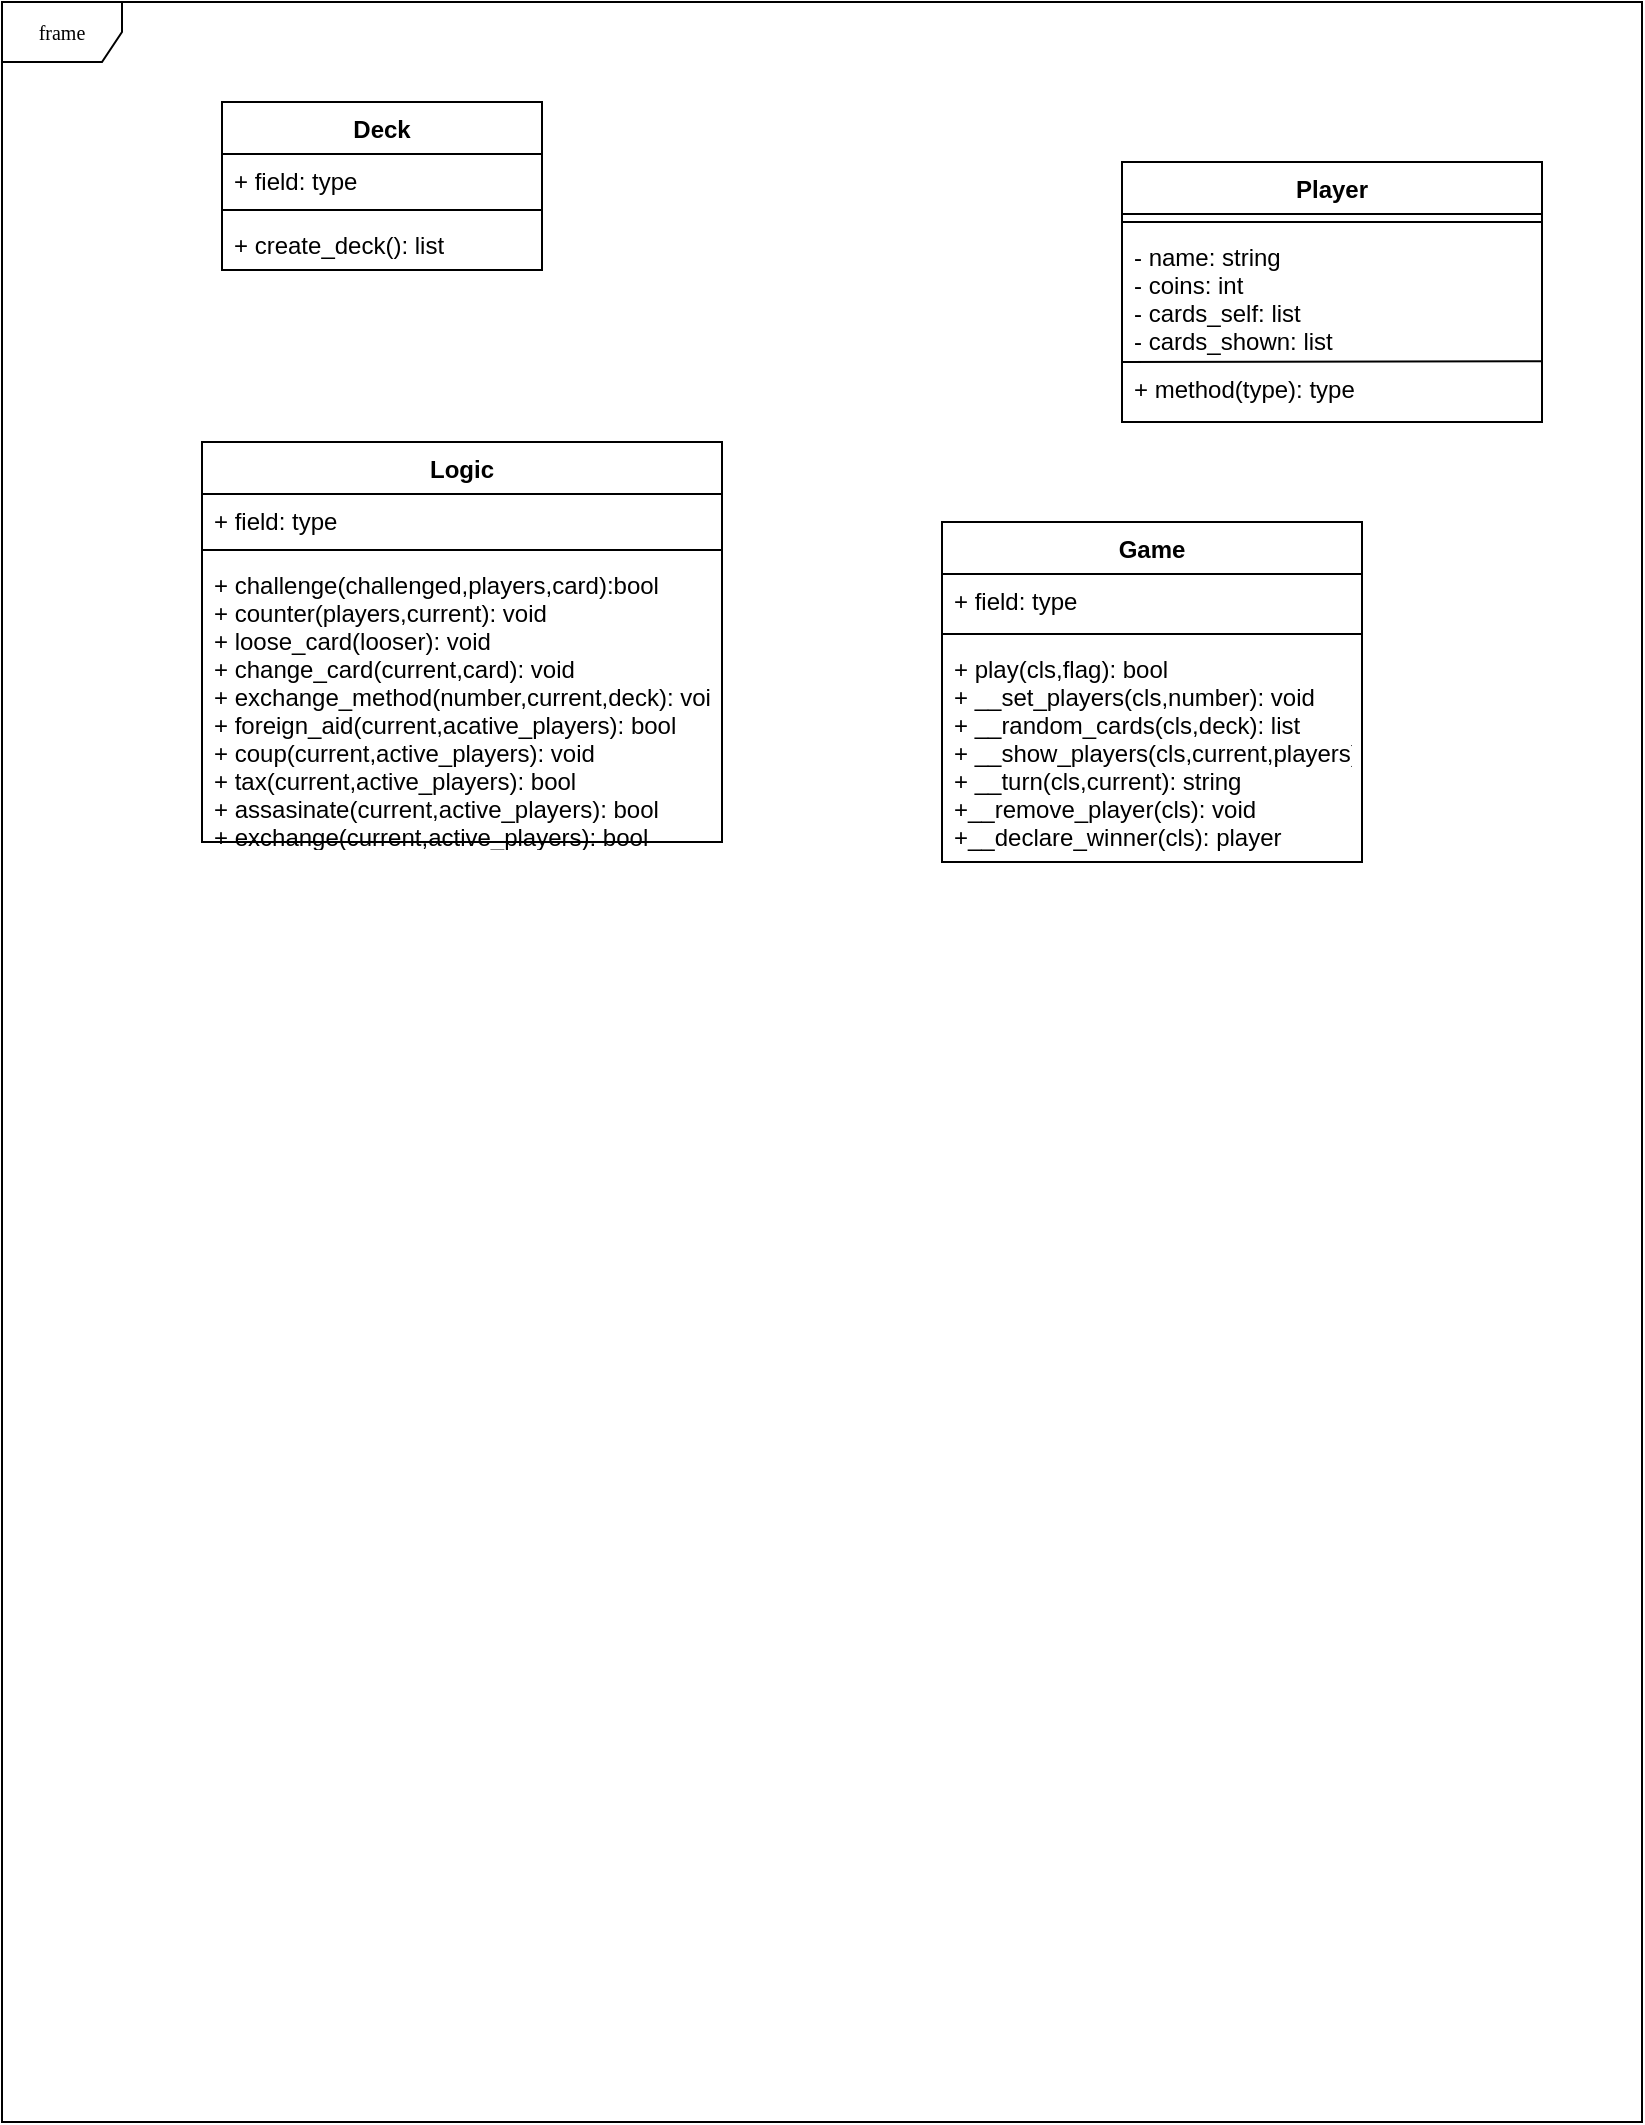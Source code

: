 <mxfile version="14.6.3" type="device"><diagram name="Page-1" id="c4acf3e9-155e-7222-9cf6-157b1a14988f"><mxGraphModel dx="1038" dy="580" grid="1" gridSize="10" guides="1" tooltips="1" connect="1" arrows="1" fold="1" page="1" pageScale="1" pageWidth="850" pageHeight="1100" background="#ffffff" math="0" shadow="0"><root><mxCell id="0"/><mxCell id="1" parent="0"/><mxCell id="17acba5748e5396b-1" value="frame" style="shape=umlFrame;whiteSpace=wrap;html=1;rounded=0;shadow=0;comic=0;labelBackgroundColor=none;strokeWidth=1;fontFamily=Verdana;fontSize=10;align=center;" parent="1" vertex="1"><mxGeometry x="10" y="20" width="820" height="1060" as="geometry"/></mxCell><mxCell id="_0Qze6mhP4-XiQ0S7XJ--1" value="Player" style="swimlane;fontStyle=1;align=center;verticalAlign=top;childLayout=stackLayout;horizontal=1;startSize=26;horizontalStack=0;resizeParent=1;resizeParentMax=0;resizeLast=0;collapsible=1;marginBottom=0;" vertex="1" parent="1"><mxGeometry x="570" y="100" width="210" height="130" as="geometry"/></mxCell><mxCell id="_0Qze6mhP4-XiQ0S7XJ--3" value="" style="line;strokeWidth=1;fillColor=none;align=left;verticalAlign=middle;spacingTop=-1;spacingLeft=3;spacingRight=3;rotatable=0;labelPosition=right;points=[];portConstraint=eastwest;" vertex="1" parent="_0Qze6mhP4-XiQ0S7XJ--1"><mxGeometry y="26" width="210" height="8" as="geometry"/></mxCell><mxCell id="_0Qze6mhP4-XiQ0S7XJ--2" value="- name: string&#10;- coins: int&#10;- cards_self: list&#10;- cards_shown: list" style="text;strokeColor=none;fillColor=none;align=left;verticalAlign=top;spacingLeft=4;spacingRight=4;overflow=hidden;rotatable=0;points=[[0,0.5],[1,0.5]];portConstraint=eastwest;" vertex="1" parent="_0Qze6mhP4-XiQ0S7XJ--1"><mxGeometry y="34" width="210" height="66" as="geometry"/></mxCell><mxCell id="_0Qze6mhP4-XiQ0S7XJ--9" value="" style="endArrow=none;html=1;entryX=0.998;entryY=-0.013;entryDx=0;entryDy=0;entryPerimeter=0;" edge="1" parent="_0Qze6mhP4-XiQ0S7XJ--1" target="_0Qze6mhP4-XiQ0S7XJ--4"><mxGeometry width="50" height="50" relative="1" as="geometry"><mxPoint y="100" as="sourcePoint"/><mxPoint x="50" y="50" as="targetPoint"/></mxGeometry></mxCell><mxCell id="_0Qze6mhP4-XiQ0S7XJ--4" value="+ method(type): type" style="text;strokeColor=none;fillColor=none;align=left;verticalAlign=top;spacingLeft=4;spacingRight=4;overflow=hidden;rotatable=0;points=[[0,0.5],[1,0.5]];portConstraint=eastwest;labelBorderColor=none;" vertex="1" parent="_0Qze6mhP4-XiQ0S7XJ--1"><mxGeometry y="100" width="210" height="30" as="geometry"/></mxCell><mxCell id="_0Qze6mhP4-XiQ0S7XJ--11" value="Deck" style="swimlane;fontStyle=1;align=center;verticalAlign=top;childLayout=stackLayout;horizontal=1;startSize=26;horizontalStack=0;resizeParent=1;resizeParentMax=0;resizeLast=0;collapsible=1;marginBottom=0;" vertex="1" parent="1"><mxGeometry x="120" y="70" width="160" height="84" as="geometry"/></mxCell><mxCell id="_0Qze6mhP4-XiQ0S7XJ--12" value="+ field: type" style="text;strokeColor=none;fillColor=none;align=left;verticalAlign=top;spacingLeft=4;spacingRight=4;overflow=hidden;rotatable=0;points=[[0,0.5],[1,0.5]];portConstraint=eastwest;" vertex="1" parent="_0Qze6mhP4-XiQ0S7XJ--11"><mxGeometry y="26" width="160" height="24" as="geometry"/></mxCell><mxCell id="_0Qze6mhP4-XiQ0S7XJ--13" value="" style="line;strokeWidth=1;fillColor=none;align=left;verticalAlign=middle;spacingTop=-1;spacingLeft=3;spacingRight=3;rotatable=0;labelPosition=right;points=[];portConstraint=eastwest;" vertex="1" parent="_0Qze6mhP4-XiQ0S7XJ--11"><mxGeometry y="50" width="160" height="8" as="geometry"/></mxCell><mxCell id="_0Qze6mhP4-XiQ0S7XJ--14" value="+ create_deck(): list" style="text;strokeColor=none;fillColor=none;align=left;verticalAlign=top;spacingLeft=4;spacingRight=4;overflow=hidden;rotatable=0;points=[[0,0.5],[1,0.5]];portConstraint=eastwest;" vertex="1" parent="_0Qze6mhP4-XiQ0S7XJ--11"><mxGeometry y="58" width="160" height="26" as="geometry"/></mxCell><mxCell id="_0Qze6mhP4-XiQ0S7XJ--15" value="Logic" style="swimlane;fontStyle=1;align=center;verticalAlign=top;childLayout=stackLayout;horizontal=1;startSize=26;horizontalStack=0;resizeParent=1;resizeParentMax=0;resizeLast=0;collapsible=1;marginBottom=0;" vertex="1" parent="1"><mxGeometry x="110" y="240" width="260" height="200" as="geometry"><mxRectangle x="110" y="240" width="60" height="26" as="alternateBounds"/></mxGeometry></mxCell><mxCell id="_0Qze6mhP4-XiQ0S7XJ--16" value="+ field: type" style="text;strokeColor=none;fillColor=none;align=left;verticalAlign=top;spacingLeft=4;spacingRight=4;overflow=hidden;rotatable=0;points=[[0,0.5],[1,0.5]];portConstraint=eastwest;" vertex="1" parent="_0Qze6mhP4-XiQ0S7XJ--15"><mxGeometry y="26" width="260" height="24" as="geometry"/></mxCell><mxCell id="_0Qze6mhP4-XiQ0S7XJ--17" value="" style="line;strokeWidth=1;fillColor=none;align=left;verticalAlign=middle;spacingTop=-1;spacingLeft=3;spacingRight=3;rotatable=0;labelPosition=right;points=[];portConstraint=eastwest;" vertex="1" parent="_0Qze6mhP4-XiQ0S7XJ--15"><mxGeometry y="50" width="260" height="8" as="geometry"/></mxCell><mxCell id="_0Qze6mhP4-XiQ0S7XJ--18" value="+ challenge(challenged,players,card):bool&#10;+ counter(players,current): void&#10;+ loose_card(looser): void&#10;+ change_card(current,card): void&#10;+ exchange_method(number,current,deck): void&#10;+ foreign_aid(current,acative_players): bool&#10;+ coup(current,active_players): void&#10;+ tax(current,active_players): bool&#10;+ assasinate(current,active_players): bool&#10;+ exchange(current,active_players): bool&#10;+ steal(current,active_players): bool" style="text;strokeColor=none;fillColor=none;align=left;verticalAlign=top;spacingLeft=4;spacingRight=4;overflow=hidden;rotatable=0;points=[[0,0.5],[1,0.5]];portConstraint=eastwest;" vertex="1" parent="_0Qze6mhP4-XiQ0S7XJ--15"><mxGeometry y="58" width="260" height="142" as="geometry"/></mxCell><mxCell id="_0Qze6mhP4-XiQ0S7XJ--69" value="Game" style="swimlane;fontStyle=1;align=center;verticalAlign=top;childLayout=stackLayout;horizontal=1;startSize=26;horizontalStack=0;resizeParent=1;resizeParentMax=0;resizeLast=0;collapsible=1;marginBottom=0;" vertex="1" parent="1"><mxGeometry x="480" y="280" width="210" height="170" as="geometry"/></mxCell><mxCell id="_0Qze6mhP4-XiQ0S7XJ--70" value="+ field: type" style="text;strokeColor=none;fillColor=none;align=left;verticalAlign=top;spacingLeft=4;spacingRight=4;overflow=hidden;rotatable=0;points=[[0,0.5],[1,0.5]];portConstraint=eastwest;" vertex="1" parent="_0Qze6mhP4-XiQ0S7XJ--69"><mxGeometry y="26" width="210" height="26" as="geometry"/></mxCell><mxCell id="_0Qze6mhP4-XiQ0S7XJ--71" value="" style="line;strokeWidth=1;fillColor=none;align=left;verticalAlign=middle;spacingTop=-1;spacingLeft=3;spacingRight=3;rotatable=0;labelPosition=right;points=[];portConstraint=eastwest;" vertex="1" parent="_0Qze6mhP4-XiQ0S7XJ--69"><mxGeometry y="52" width="210" height="8" as="geometry"/></mxCell><mxCell id="_0Qze6mhP4-XiQ0S7XJ--72" value="+ play(cls,flag): bool&#10;+ __set_players(cls,number): void&#10;+ __random_cards(cls,deck): list&#10;+ __show_players(cls,current,players): void&#10;+ __turn(cls,current): string&#10;+__remove_player(cls): void&#10;+__declare_winner(cls): player " style="text;strokeColor=none;fillColor=none;align=left;verticalAlign=top;spacingLeft=4;spacingRight=4;overflow=hidden;rotatable=0;points=[[0,0.5],[1,0.5]];portConstraint=eastwest;" vertex="1" parent="_0Qze6mhP4-XiQ0S7XJ--69"><mxGeometry y="60" width="210" height="110" as="geometry"/></mxCell></root></mxGraphModel></diagram></mxfile>